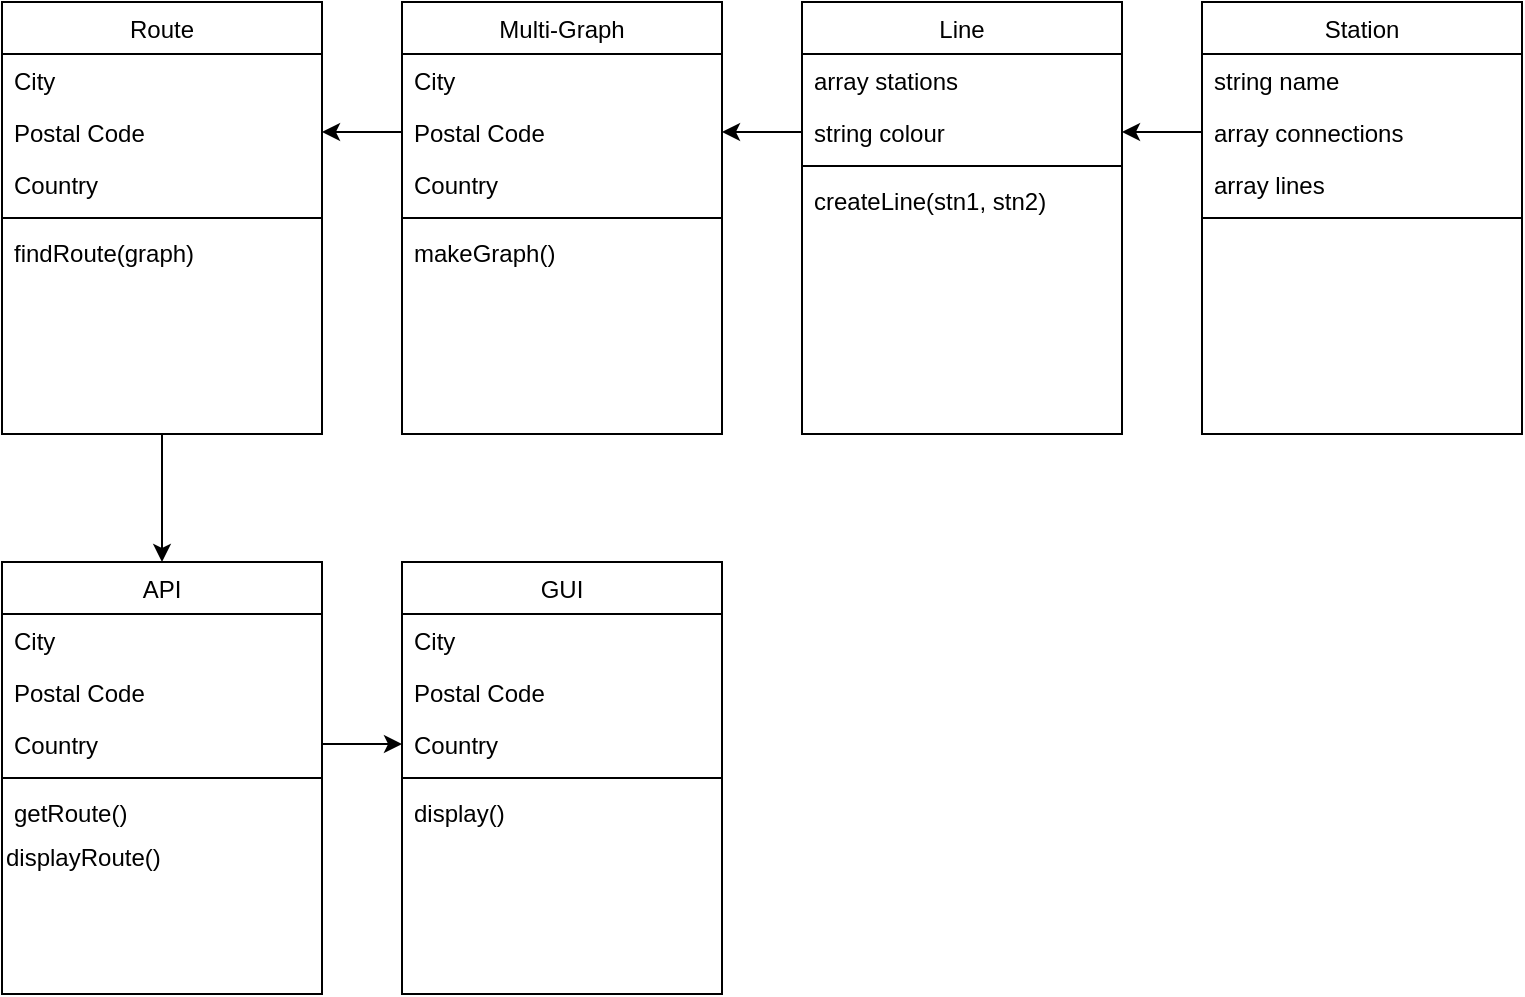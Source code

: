 <mxfile version="14.1.8" type="device"><diagram id="C5RBs43oDa-KdzZeNtuy" name="Page-1"><mxGraphModel dx="1192" dy="718" grid="1" gridSize="10" guides="1" tooltips="1" connect="1" arrows="1" fold="1" page="1" pageScale="1" pageWidth="827" pageHeight="1169" math="0" shadow="0"><root><mxCell id="WIyWlLk6GJQsqaUBKTNV-0"/><mxCell id="WIyWlLk6GJQsqaUBKTNV-1" parent="WIyWlLk6GJQsqaUBKTNV-0"/><mxCell id="4SC2Tk2mG6LgWdHlzFk9-49" style="edgeStyle=orthogonalEdgeStyle;rounded=0;orthogonalLoop=1;jettySize=auto;html=1;exitX=0.5;exitY=1;exitDx=0;exitDy=0;entryX=0.5;entryY=0;entryDx=0;entryDy=0;" edge="1" parent="WIyWlLk6GJQsqaUBKTNV-1" source="zkfFHV4jXpPFQw0GAbJ--17" target="4SC2Tk2mG6LgWdHlzFk9-18"><mxGeometry relative="1" as="geometry"/></mxCell><mxCell id="zkfFHV4jXpPFQw0GAbJ--17" value="Route" style="swimlane;fontStyle=0;align=center;verticalAlign=top;childLayout=stackLayout;horizontal=1;startSize=26;horizontalStack=0;resizeParent=1;resizeLast=0;collapsible=1;marginBottom=0;rounded=0;shadow=0;strokeWidth=1;" parent="WIyWlLk6GJQsqaUBKTNV-1" vertex="1"><mxGeometry x="40" y="40" width="160" height="216" as="geometry"><mxRectangle x="550" y="140" width="160" height="26" as="alternateBounds"/></mxGeometry></mxCell><mxCell id="zkfFHV4jXpPFQw0GAbJ--19" value="City" style="text;align=left;verticalAlign=top;spacingLeft=4;spacingRight=4;overflow=hidden;rotatable=0;points=[[0,0.5],[1,0.5]];portConstraint=eastwest;rounded=0;shadow=0;html=0;" parent="zkfFHV4jXpPFQw0GAbJ--17" vertex="1"><mxGeometry y="26" width="160" height="26" as="geometry"/></mxCell><mxCell id="zkfFHV4jXpPFQw0GAbJ--21" value="Postal Code" style="text;align=left;verticalAlign=top;spacingLeft=4;spacingRight=4;overflow=hidden;rotatable=0;points=[[0,0.5],[1,0.5]];portConstraint=eastwest;rounded=0;shadow=0;html=0;" parent="zkfFHV4jXpPFQw0GAbJ--17" vertex="1"><mxGeometry y="52" width="160" height="26" as="geometry"/></mxCell><mxCell id="zkfFHV4jXpPFQw0GAbJ--22" value="Country" style="text;align=left;verticalAlign=top;spacingLeft=4;spacingRight=4;overflow=hidden;rotatable=0;points=[[0,0.5],[1,0.5]];portConstraint=eastwest;rounded=0;shadow=0;html=0;" parent="zkfFHV4jXpPFQw0GAbJ--17" vertex="1"><mxGeometry y="78" width="160" height="26" as="geometry"/></mxCell><mxCell id="zkfFHV4jXpPFQw0GAbJ--23" value="" style="line;html=1;strokeWidth=1;align=left;verticalAlign=middle;spacingTop=-1;spacingLeft=3;spacingRight=3;rotatable=0;labelPosition=right;points=[];portConstraint=eastwest;" parent="zkfFHV4jXpPFQw0GAbJ--17" vertex="1"><mxGeometry y="104" width="160" height="8" as="geometry"/></mxCell><mxCell id="zkfFHV4jXpPFQw0GAbJ--24" value="findRoute(graph)" style="text;align=left;verticalAlign=top;spacingLeft=4;spacingRight=4;overflow=hidden;rotatable=0;points=[[0,0.5],[1,0.5]];portConstraint=eastwest;" parent="zkfFHV4jXpPFQw0GAbJ--17" vertex="1"><mxGeometry y="112" width="160" height="26" as="geometry"/></mxCell><mxCell id="4SC2Tk2mG6LgWdHlzFk9-11" value="Station" style="swimlane;fontStyle=0;align=center;verticalAlign=top;childLayout=stackLayout;horizontal=1;startSize=26;horizontalStack=0;resizeParent=1;resizeLast=0;collapsible=1;marginBottom=0;rounded=0;shadow=0;strokeWidth=1;" vertex="1" parent="WIyWlLk6GJQsqaUBKTNV-1"><mxGeometry x="640" y="40" width="160" height="216" as="geometry"><mxRectangle x="550" y="140" width="160" height="26" as="alternateBounds"/></mxGeometry></mxCell><mxCell id="4SC2Tk2mG6LgWdHlzFk9-12" value="string name" style="text;align=left;verticalAlign=top;spacingLeft=4;spacingRight=4;overflow=hidden;rotatable=0;points=[[0,0.5],[1,0.5]];portConstraint=eastwest;rounded=0;shadow=0;html=0;" vertex="1" parent="4SC2Tk2mG6LgWdHlzFk9-11"><mxGeometry y="26" width="160" height="26" as="geometry"/></mxCell><mxCell id="4SC2Tk2mG6LgWdHlzFk9-13" value="array connections" style="text;align=left;verticalAlign=top;spacingLeft=4;spacingRight=4;overflow=hidden;rotatable=0;points=[[0,0.5],[1,0.5]];portConstraint=eastwest;rounded=0;shadow=0;html=0;" vertex="1" parent="4SC2Tk2mG6LgWdHlzFk9-11"><mxGeometry y="52" width="160" height="26" as="geometry"/></mxCell><mxCell id="4SC2Tk2mG6LgWdHlzFk9-14" value="array lines" style="text;align=left;verticalAlign=top;spacingLeft=4;spacingRight=4;overflow=hidden;rotatable=0;points=[[0,0.5],[1,0.5]];portConstraint=eastwest;rounded=0;shadow=0;html=0;" vertex="1" parent="4SC2Tk2mG6LgWdHlzFk9-11"><mxGeometry y="78" width="160" height="26" as="geometry"/></mxCell><mxCell id="4SC2Tk2mG6LgWdHlzFk9-15" value="" style="line;html=1;strokeWidth=1;align=left;verticalAlign=middle;spacingTop=-1;spacingLeft=3;spacingRight=3;rotatable=0;labelPosition=right;points=[];portConstraint=eastwest;" vertex="1" parent="4SC2Tk2mG6LgWdHlzFk9-11"><mxGeometry y="104" width="160" height="8" as="geometry"/></mxCell><mxCell id="4SC2Tk2mG6LgWdHlzFk9-18" value="API" style="swimlane;fontStyle=0;align=center;verticalAlign=top;childLayout=stackLayout;horizontal=1;startSize=26;horizontalStack=0;resizeParent=1;resizeLast=0;collapsible=1;marginBottom=0;rounded=0;shadow=0;strokeWidth=1;" vertex="1" parent="WIyWlLk6GJQsqaUBKTNV-1"><mxGeometry x="40" y="320" width="160" height="216" as="geometry"><mxRectangle x="550" y="140" width="160" height="26" as="alternateBounds"/></mxGeometry></mxCell><mxCell id="4SC2Tk2mG6LgWdHlzFk9-19" value="City" style="text;align=left;verticalAlign=top;spacingLeft=4;spacingRight=4;overflow=hidden;rotatable=0;points=[[0,0.5],[1,0.5]];portConstraint=eastwest;rounded=0;shadow=0;html=0;" vertex="1" parent="4SC2Tk2mG6LgWdHlzFk9-18"><mxGeometry y="26" width="160" height="26" as="geometry"/></mxCell><mxCell id="4SC2Tk2mG6LgWdHlzFk9-20" value="Postal Code" style="text;align=left;verticalAlign=top;spacingLeft=4;spacingRight=4;overflow=hidden;rotatable=0;points=[[0,0.5],[1,0.5]];portConstraint=eastwest;rounded=0;shadow=0;html=0;" vertex="1" parent="4SC2Tk2mG6LgWdHlzFk9-18"><mxGeometry y="52" width="160" height="26" as="geometry"/></mxCell><mxCell id="4SC2Tk2mG6LgWdHlzFk9-21" value="Country" style="text;align=left;verticalAlign=top;spacingLeft=4;spacingRight=4;overflow=hidden;rotatable=0;points=[[0,0.5],[1,0.5]];portConstraint=eastwest;rounded=0;shadow=0;html=0;" vertex="1" parent="4SC2Tk2mG6LgWdHlzFk9-18"><mxGeometry y="78" width="160" height="26" as="geometry"/></mxCell><mxCell id="4SC2Tk2mG6LgWdHlzFk9-22" value="" style="line;html=1;strokeWidth=1;align=left;verticalAlign=middle;spacingTop=-1;spacingLeft=3;spacingRight=3;rotatable=0;labelPosition=right;points=[];portConstraint=eastwest;" vertex="1" parent="4SC2Tk2mG6LgWdHlzFk9-18"><mxGeometry y="104" width="160" height="8" as="geometry"/></mxCell><mxCell id="4SC2Tk2mG6LgWdHlzFk9-23" value="getRoute()" style="text;align=left;verticalAlign=top;spacingLeft=4;spacingRight=4;overflow=hidden;rotatable=0;points=[[0,0.5],[1,0.5]];portConstraint=eastwest;" vertex="1" parent="4SC2Tk2mG6LgWdHlzFk9-18"><mxGeometry y="112" width="160" height="26" as="geometry"/></mxCell><mxCell id="4SC2Tk2mG6LgWdHlzFk9-52" value="&lt;div&gt;&lt;span&gt;displayRoute()&lt;/span&gt;&lt;/div&gt;" style="text;html=1;strokeColor=none;fillColor=none;align=left;verticalAlign=middle;whiteSpace=wrap;rounded=0;" vertex="1" parent="4SC2Tk2mG6LgWdHlzFk9-18"><mxGeometry y="138" width="160" height="20" as="geometry"/></mxCell><mxCell id="4SC2Tk2mG6LgWdHlzFk9-25" value="GUI" style="swimlane;fontStyle=0;align=center;verticalAlign=top;childLayout=stackLayout;horizontal=1;startSize=26;horizontalStack=0;resizeParent=1;resizeLast=0;collapsible=1;marginBottom=0;rounded=0;shadow=0;strokeWidth=1;" vertex="1" parent="WIyWlLk6GJQsqaUBKTNV-1"><mxGeometry x="240" y="320" width="160" height="216" as="geometry"><mxRectangle x="550" y="140" width="160" height="26" as="alternateBounds"/></mxGeometry></mxCell><mxCell id="4SC2Tk2mG6LgWdHlzFk9-26" value="City" style="text;align=left;verticalAlign=top;spacingLeft=4;spacingRight=4;overflow=hidden;rotatable=0;points=[[0,0.5],[1,0.5]];portConstraint=eastwest;rounded=0;shadow=0;html=0;" vertex="1" parent="4SC2Tk2mG6LgWdHlzFk9-25"><mxGeometry y="26" width="160" height="26" as="geometry"/></mxCell><mxCell id="4SC2Tk2mG6LgWdHlzFk9-27" value="Postal Code" style="text;align=left;verticalAlign=top;spacingLeft=4;spacingRight=4;overflow=hidden;rotatable=0;points=[[0,0.5],[1,0.5]];portConstraint=eastwest;rounded=0;shadow=0;html=0;" vertex="1" parent="4SC2Tk2mG6LgWdHlzFk9-25"><mxGeometry y="52" width="160" height="26" as="geometry"/></mxCell><mxCell id="4SC2Tk2mG6LgWdHlzFk9-28" value="Country" style="text;align=left;verticalAlign=top;spacingLeft=4;spacingRight=4;overflow=hidden;rotatable=0;points=[[0,0.5],[1,0.5]];portConstraint=eastwest;rounded=0;shadow=0;html=0;" vertex="1" parent="4SC2Tk2mG6LgWdHlzFk9-25"><mxGeometry y="78" width="160" height="26" as="geometry"/></mxCell><mxCell id="4SC2Tk2mG6LgWdHlzFk9-29" value="" style="line;html=1;strokeWidth=1;align=left;verticalAlign=middle;spacingTop=-1;spacingLeft=3;spacingRight=3;rotatable=0;labelPosition=right;points=[];portConstraint=eastwest;" vertex="1" parent="4SC2Tk2mG6LgWdHlzFk9-25"><mxGeometry y="104" width="160" height="8" as="geometry"/></mxCell><mxCell id="4SC2Tk2mG6LgWdHlzFk9-30" value="display()" style="text;align=left;verticalAlign=top;spacingLeft=4;spacingRight=4;overflow=hidden;rotatable=0;points=[[0,0.5],[1,0.5]];portConstraint=eastwest;" vertex="1" parent="4SC2Tk2mG6LgWdHlzFk9-25"><mxGeometry y="112" width="160" height="26" as="geometry"/></mxCell><mxCell id="4SC2Tk2mG6LgWdHlzFk9-32" value="Line" style="swimlane;fontStyle=0;align=center;verticalAlign=top;childLayout=stackLayout;horizontal=1;startSize=26;horizontalStack=0;resizeParent=1;resizeLast=0;collapsible=1;marginBottom=0;rounded=0;shadow=0;strokeWidth=1;" vertex="1" parent="WIyWlLk6GJQsqaUBKTNV-1"><mxGeometry x="440" y="40" width="160" height="216" as="geometry"><mxRectangle x="550" y="140" width="160" height="26" as="alternateBounds"/></mxGeometry></mxCell><mxCell id="4SC2Tk2mG6LgWdHlzFk9-33" value="array stations" style="text;align=left;verticalAlign=top;spacingLeft=4;spacingRight=4;overflow=hidden;rotatable=0;points=[[0,0.5],[1,0.5]];portConstraint=eastwest;rounded=0;shadow=0;html=0;" vertex="1" parent="4SC2Tk2mG6LgWdHlzFk9-32"><mxGeometry y="26" width="160" height="26" as="geometry"/></mxCell><mxCell id="4SC2Tk2mG6LgWdHlzFk9-34" value="string colour" style="text;align=left;verticalAlign=top;spacingLeft=4;spacingRight=4;overflow=hidden;rotatable=0;points=[[0,0.5],[1,0.5]];portConstraint=eastwest;rounded=0;shadow=0;html=0;" vertex="1" parent="4SC2Tk2mG6LgWdHlzFk9-32"><mxGeometry y="52" width="160" height="26" as="geometry"/></mxCell><mxCell id="4SC2Tk2mG6LgWdHlzFk9-36" value="" style="line;html=1;strokeWidth=1;align=left;verticalAlign=middle;spacingTop=-1;spacingLeft=3;spacingRight=3;rotatable=0;labelPosition=right;points=[];portConstraint=eastwest;" vertex="1" parent="4SC2Tk2mG6LgWdHlzFk9-32"><mxGeometry y="78" width="160" height="8" as="geometry"/></mxCell><mxCell id="4SC2Tk2mG6LgWdHlzFk9-37" value="createLine(stn1, stn2)" style="text;align=left;verticalAlign=top;spacingLeft=4;spacingRight=4;overflow=hidden;rotatable=0;points=[[0,0.5],[1,0.5]];portConstraint=eastwest;" vertex="1" parent="4SC2Tk2mG6LgWdHlzFk9-32"><mxGeometry y="86" width="160" height="26" as="geometry"/></mxCell><mxCell id="4SC2Tk2mG6LgWdHlzFk9-39" value="Multi-Graph" style="swimlane;fontStyle=0;align=center;verticalAlign=top;childLayout=stackLayout;horizontal=1;startSize=26;horizontalStack=0;resizeParent=1;resizeLast=0;collapsible=1;marginBottom=0;rounded=0;shadow=0;strokeWidth=1;" vertex="1" parent="WIyWlLk6GJQsqaUBKTNV-1"><mxGeometry x="240" y="40" width="160" height="216" as="geometry"><mxRectangle x="550" y="140" width="160" height="26" as="alternateBounds"/></mxGeometry></mxCell><mxCell id="4SC2Tk2mG6LgWdHlzFk9-40" value="City" style="text;align=left;verticalAlign=top;spacingLeft=4;spacingRight=4;overflow=hidden;rotatable=0;points=[[0,0.5],[1,0.5]];portConstraint=eastwest;rounded=0;shadow=0;html=0;" vertex="1" parent="4SC2Tk2mG6LgWdHlzFk9-39"><mxGeometry y="26" width="160" height="26" as="geometry"/></mxCell><mxCell id="4SC2Tk2mG6LgWdHlzFk9-41" value="Postal Code" style="text;align=left;verticalAlign=top;spacingLeft=4;spacingRight=4;overflow=hidden;rotatable=0;points=[[0,0.5],[1,0.5]];portConstraint=eastwest;rounded=0;shadow=0;html=0;" vertex="1" parent="4SC2Tk2mG6LgWdHlzFk9-39"><mxGeometry y="52" width="160" height="26" as="geometry"/></mxCell><mxCell id="4SC2Tk2mG6LgWdHlzFk9-42" value="Country" style="text;align=left;verticalAlign=top;spacingLeft=4;spacingRight=4;overflow=hidden;rotatable=0;points=[[0,0.5],[1,0.5]];portConstraint=eastwest;rounded=0;shadow=0;html=0;" vertex="1" parent="4SC2Tk2mG6LgWdHlzFk9-39"><mxGeometry y="78" width="160" height="26" as="geometry"/></mxCell><mxCell id="4SC2Tk2mG6LgWdHlzFk9-43" value="" style="line;html=1;strokeWidth=1;align=left;verticalAlign=middle;spacingTop=-1;spacingLeft=3;spacingRight=3;rotatable=0;labelPosition=right;points=[];portConstraint=eastwest;" vertex="1" parent="4SC2Tk2mG6LgWdHlzFk9-39"><mxGeometry y="104" width="160" height="8" as="geometry"/></mxCell><mxCell id="4SC2Tk2mG6LgWdHlzFk9-44" value="makeGraph()" style="text;align=left;verticalAlign=top;spacingLeft=4;spacingRight=4;overflow=hidden;rotatable=0;points=[[0,0.5],[1,0.5]];portConstraint=eastwest;" vertex="1" parent="4SC2Tk2mG6LgWdHlzFk9-39"><mxGeometry y="112" width="160" height="26" as="geometry"/></mxCell><mxCell id="4SC2Tk2mG6LgWdHlzFk9-46" style="edgeStyle=orthogonalEdgeStyle;rounded=0;orthogonalLoop=1;jettySize=auto;html=1;exitX=0;exitY=0.5;exitDx=0;exitDy=0;entryX=1;entryY=0.5;entryDx=0;entryDy=0;" edge="1" parent="WIyWlLk6GJQsqaUBKTNV-1" source="4SC2Tk2mG6LgWdHlzFk9-34" target="4SC2Tk2mG6LgWdHlzFk9-41"><mxGeometry relative="1" as="geometry"/></mxCell><mxCell id="4SC2Tk2mG6LgWdHlzFk9-47" style="edgeStyle=orthogonalEdgeStyle;rounded=0;orthogonalLoop=1;jettySize=auto;html=1;exitX=0;exitY=0.5;exitDx=0;exitDy=0;entryX=1;entryY=0.5;entryDx=0;entryDy=0;" edge="1" parent="WIyWlLk6GJQsqaUBKTNV-1" source="4SC2Tk2mG6LgWdHlzFk9-41" target="zkfFHV4jXpPFQw0GAbJ--21"><mxGeometry relative="1" as="geometry"/></mxCell><mxCell id="4SC2Tk2mG6LgWdHlzFk9-48" style="edgeStyle=orthogonalEdgeStyle;rounded=0;orthogonalLoop=1;jettySize=auto;html=1;exitX=0;exitY=0.5;exitDx=0;exitDy=0;entryX=1;entryY=0.5;entryDx=0;entryDy=0;" edge="1" parent="WIyWlLk6GJQsqaUBKTNV-1" source="4SC2Tk2mG6LgWdHlzFk9-13" target="4SC2Tk2mG6LgWdHlzFk9-34"><mxGeometry relative="1" as="geometry"/></mxCell><mxCell id="4SC2Tk2mG6LgWdHlzFk9-51" style="edgeStyle=orthogonalEdgeStyle;rounded=0;orthogonalLoop=1;jettySize=auto;html=1;exitX=1;exitY=0.5;exitDx=0;exitDy=0;entryX=0;entryY=0.5;entryDx=0;entryDy=0;" edge="1" parent="WIyWlLk6GJQsqaUBKTNV-1" source="4SC2Tk2mG6LgWdHlzFk9-21" target="4SC2Tk2mG6LgWdHlzFk9-28"><mxGeometry relative="1" as="geometry"/></mxCell></root></mxGraphModel></diagram></mxfile>